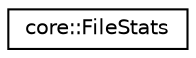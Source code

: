 digraph "Graphical Class Hierarchy"
{
 // LATEX_PDF_SIZE
  edge [fontname="Helvetica",fontsize="10",labelfontname="Helvetica",labelfontsize="10"];
  node [fontname="Helvetica",fontsize="10",shape=record];
  rankdir="LR";
  Node0 [label="core::FileStats",height=0.2,width=0.4,color="black", fillcolor="white", style="filled",URL="$dc/d91/structcore_1_1FileStats.html",tooltip=" "];
}
